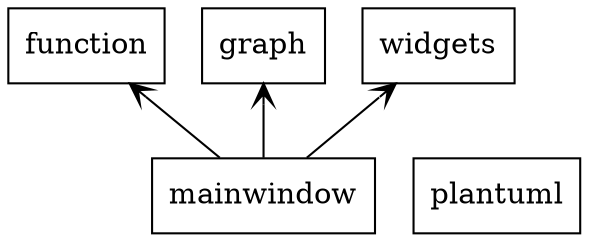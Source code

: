 digraph "packages" {
rankdir=BT
charset="utf-8"
"function" [color="black", label=<function>, shape="box", style="solid"];
"graph" [color="black", label=<graph>, shape="box", style="solid"];
"mainwindow" [color="black", label=<mainwindow>, shape="box", style="solid"];
"plantuml" [color="black", label=<plantuml>, shape="box", style="solid"];
"widgets" [color="black", label=<widgets>, shape="box", style="solid"];
"mainwindow" -> "function" [arrowhead="open", arrowtail="none"];
"mainwindow" -> "graph" [arrowhead="open", arrowtail="none"];
"mainwindow" -> "widgets" [arrowhead="open", arrowtail="none"];
}

